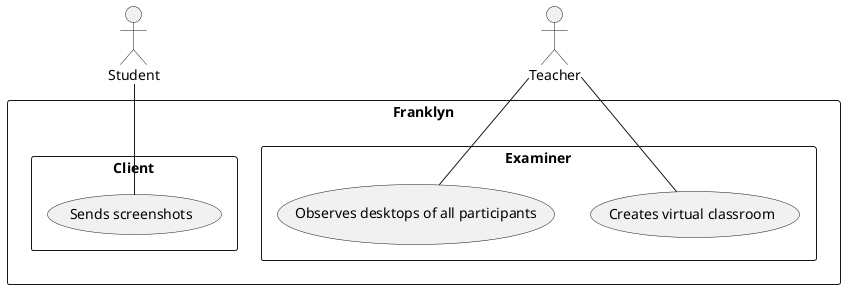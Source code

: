 @startuml

:Student: as student
:Teacher: as teacher

rectangle "Franklyn" {
    rectangle Client {
        usecase "Sends screenshots" as uc_sendsScreenshots
    }
    rectangle Examiner {
            usecase "Creates virtual classroom" as uc_createLobby
            usecase "Observes desktops of all participants" as uc_seeScreenshots
        }
}

student -- uc_sendsScreenshots
teacher -- uc_createLobby
teacher -- uc_seeScreenshots
@enduml